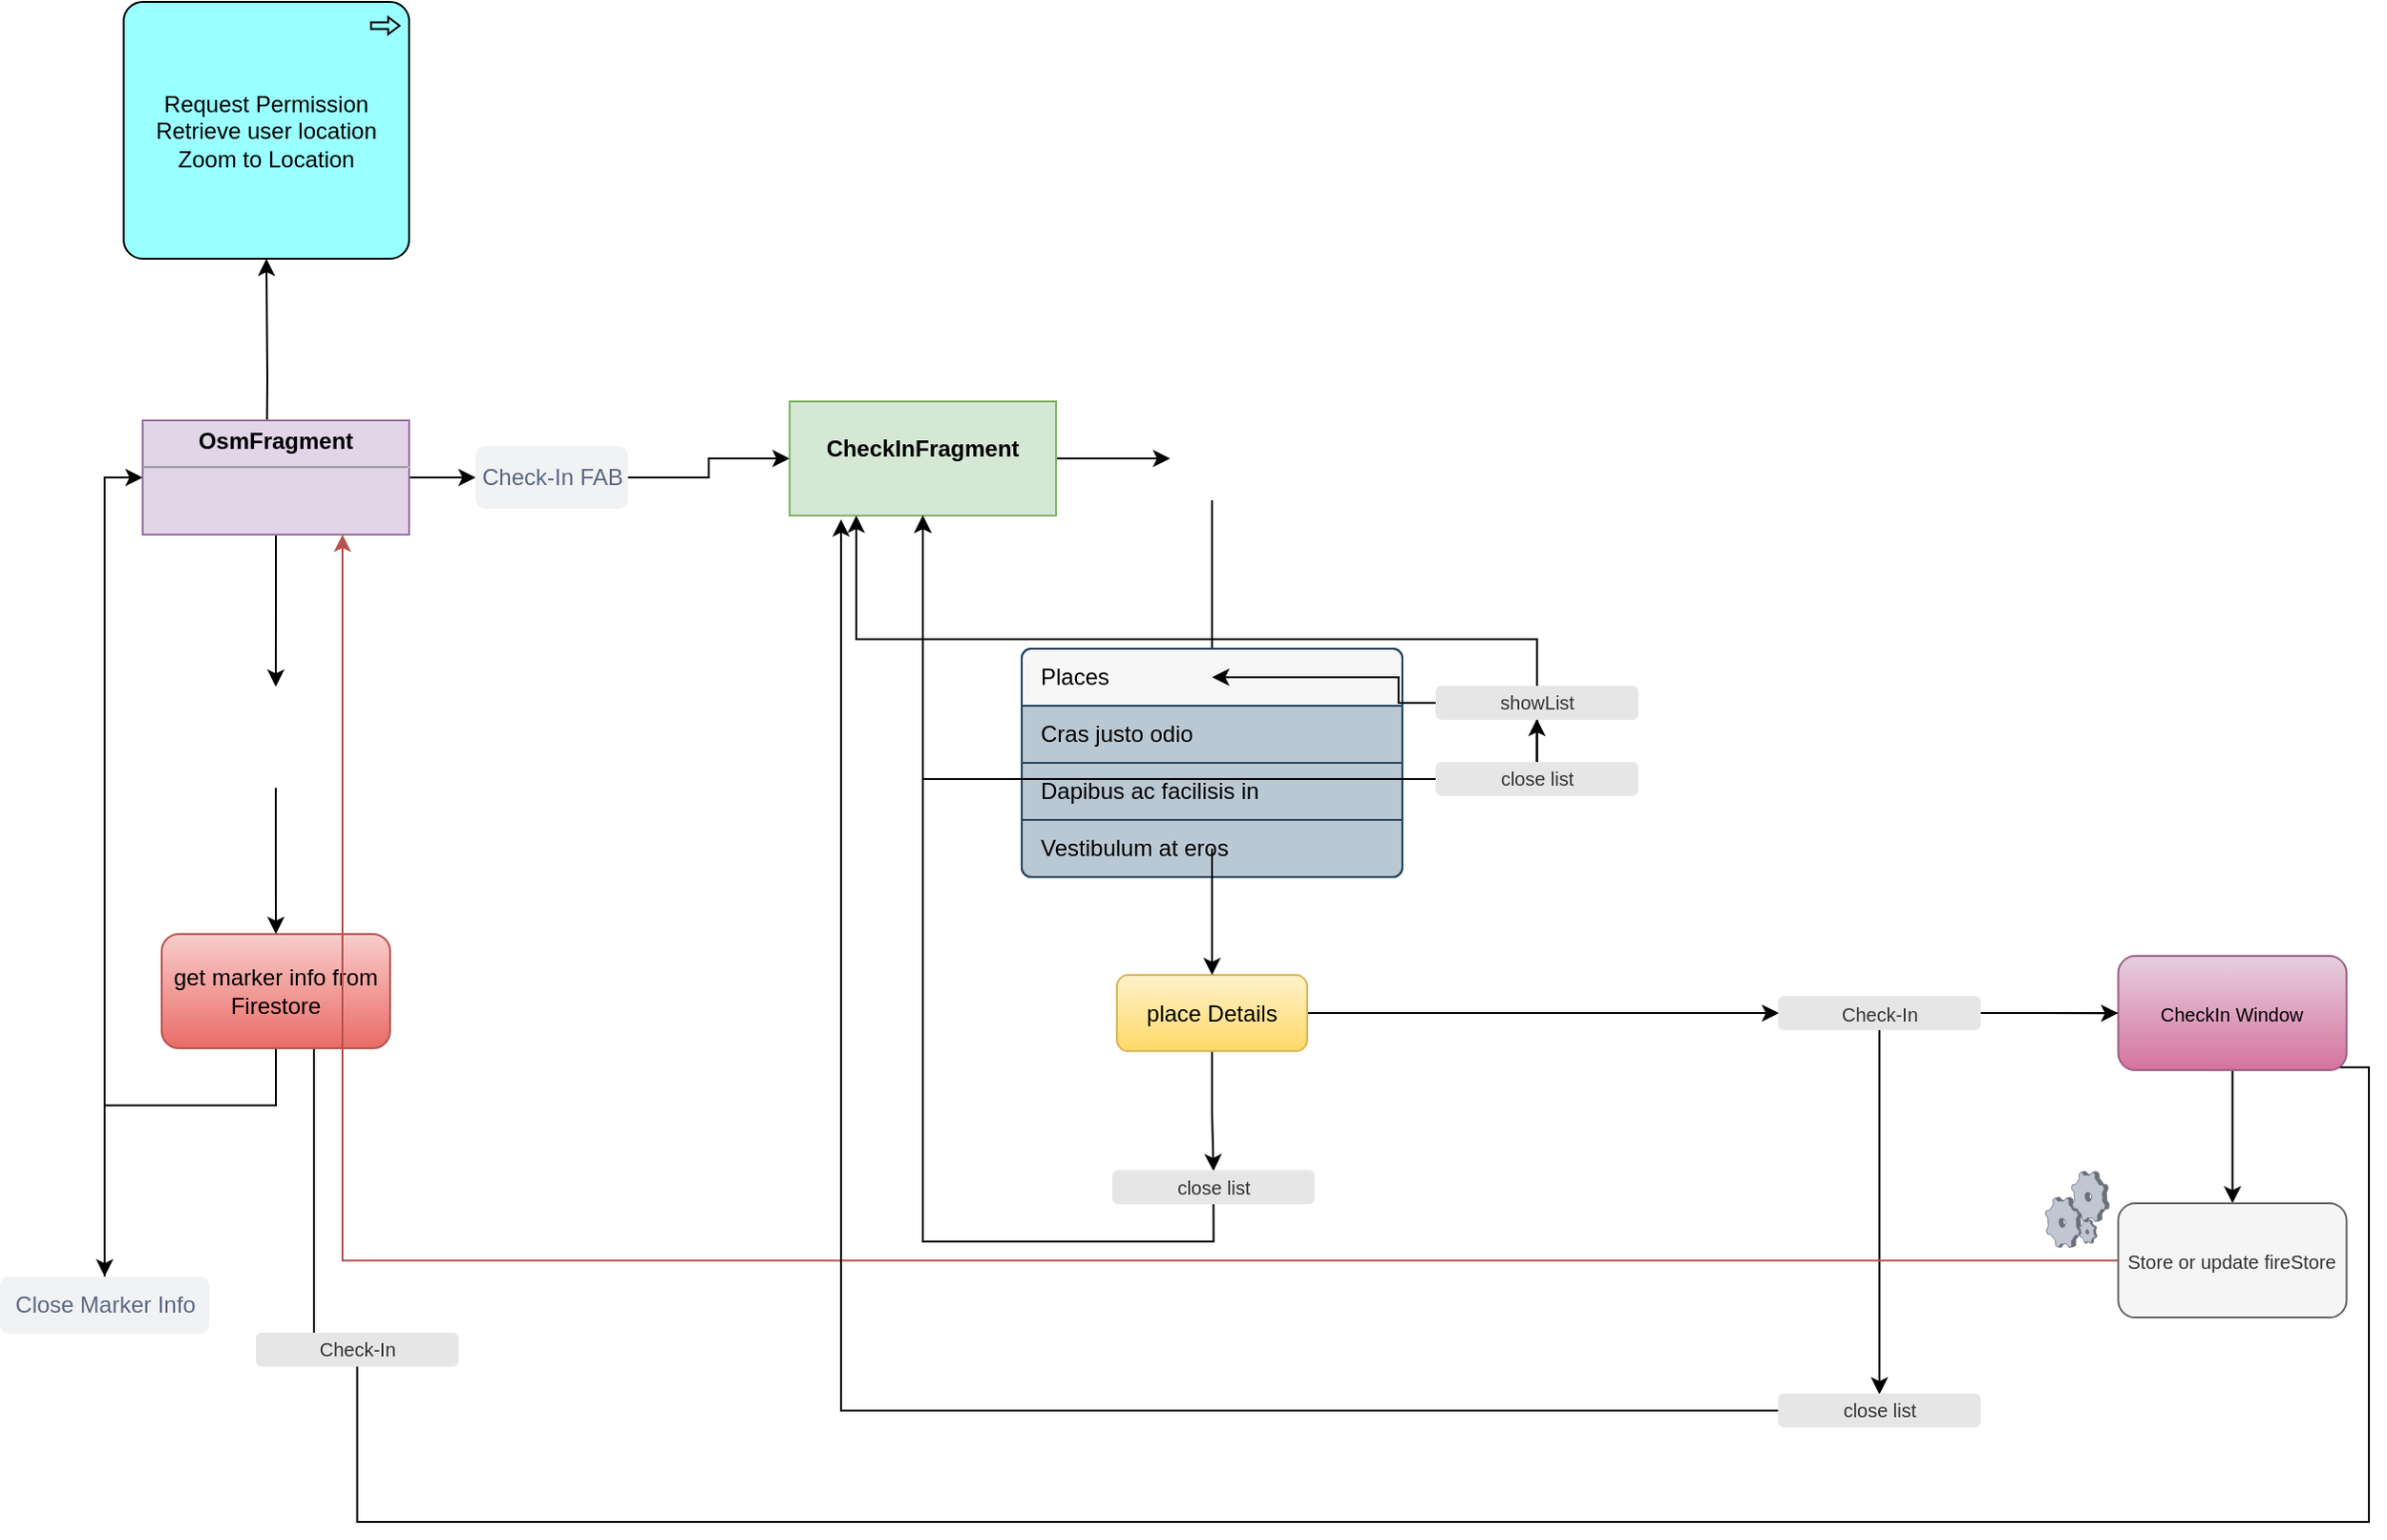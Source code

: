 <mxfile version="17.1.3" type="device"><diagram id="_lmeZZLspBwd3spp4cEK" name="Page-1"><mxGraphModel dx="1426" dy="1925" grid="1" gridSize="10" guides="1" tooltips="1" connect="1" arrows="1" fold="1" page="1" pageScale="1" pageWidth="850" pageHeight="1100" math="0" shadow="0"><root><mxCell id="0"/><mxCell id="1" parent="0"/><mxCell id="gvYZTIU8k__R8c2Mp25j-54" style="edgeStyle=orthogonalEdgeStyle;rounded=0;orthogonalLoop=1;jettySize=auto;html=1;entryX=0.436;entryY=0.059;entryDx=0;entryDy=0;entryPerimeter=0;" edge="1" parent="1" source="gvYZTIU8k__R8c2Mp25j-26" target="gvYZTIU8k__R8c2Mp25j-130"><mxGeometry relative="1" as="geometry"><mxPoint x="365" y="410" as="targetPoint"/><Array as="points"><mxPoint x="300" y="526"/><mxPoint x="316" y="526"/></Array></mxGeometry></mxCell><mxCell id="gvYZTIU8k__R8c2Mp25j-83" style="edgeStyle=orthogonalEdgeStyle;rounded=0;orthogonalLoop=1;jettySize=auto;html=1;entryX=0.5;entryY=0;entryDx=0;entryDy=0;" edge="1" parent="1" source="gvYZTIU8k__R8c2Mp25j-26" target="gvYZTIU8k__R8c2Mp25j-79"><mxGeometry relative="1" as="geometry"><Array as="points"><mxPoint x="280" y="390"/><mxPoint x="190" y="390"/></Array></mxGeometry></mxCell><mxCell id="gvYZTIU8k__R8c2Mp25j-26" value="get marker info from Firestore" style="whiteSpace=wrap;html=1;rounded=1;fillColor=#f8cecc;strokeColor=#b85450;gradientColor=#ea6b66;" vertex="1" parent="1"><mxGeometry x="220" y="300" width="120" height="60" as="geometry"/></mxCell><mxCell id="gvYZTIU8k__R8c2Mp25j-113" style="edgeStyle=orthogonalEdgeStyle;rounded=0;orthogonalLoop=1;jettySize=auto;html=1;entryX=0;entryY=0.5;entryDx=0;entryDy=0;" edge="1" parent="1" source="gvYZTIU8k__R8c2Mp25j-37" target="gvYZTIU8k__R8c2Mp25j-112"><mxGeometry relative="1" as="geometry"/></mxCell><mxCell id="gvYZTIU8k__R8c2Mp25j-134" style="edgeStyle=orthogonalEdgeStyle;rounded=0;orthogonalLoop=1;jettySize=auto;html=1;entryX=0.5;entryY=0;entryDx=0;entryDy=0;" edge="1" parent="1" source="gvYZTIU8k__R8c2Mp25j-37" target="gvYZTIU8k__R8c2Mp25j-106"><mxGeometry relative="1" as="geometry"/></mxCell><mxCell id="gvYZTIU8k__R8c2Mp25j-37" value="place Details" style="whiteSpace=wrap;html=1;rounded=1;glass=0;strokeWidth=1;shadow=0;fillColor=#fff2cc;gradientColor=#ffd966;strokeColor=#d6b656;" vertex="1" parent="1"><mxGeometry x="722" y="321.56" width="100" height="40" as="geometry"/></mxCell><mxCell id="gvYZTIU8k__R8c2Mp25j-71" style="edgeStyle=orthogonalEdgeStyle;rounded=0;orthogonalLoop=1;jettySize=auto;html=1;entryX=0;entryY=0.5;entryDx=0;entryDy=0;" edge="1" parent="1" source="gvYZTIU8k__R8c2Mp25j-79" target="gvYZTIU8k__R8c2Mp25j-70"><mxGeometry relative="1" as="geometry"><mxPoint x="190" y="410" as="sourcePoint"/></mxGeometry></mxCell><mxCell id="gvYZTIU8k__R8c2Mp25j-46" style="edgeStyle=orthogonalEdgeStyle;rounded=0;orthogonalLoop=1;jettySize=auto;html=1;" edge="1" parent="1" target="gvYZTIU8k__R8c2Mp25j-44"><mxGeometry relative="1" as="geometry"><mxPoint x="275" y="70" as="sourcePoint"/></mxGeometry></mxCell><mxCell id="gvYZTIU8k__R8c2Mp25j-44" value="Request Permission&lt;br&gt;Retrieve user location&lt;br&gt;Zoom to Location" style="html=1;outlineConnect=0;whiteSpace=wrap;fillColor=#99ffff;shape=mxgraph.archimate3.application;appType=proc;archiType=rounded;" vertex="1" parent="1"><mxGeometry x="200" y="-190" width="150" height="135" as="geometry"/></mxCell><mxCell id="gvYZTIU8k__R8c2Mp25j-128" style="edgeStyle=orthogonalEdgeStyle;rounded=0;orthogonalLoop=1;jettySize=auto;html=1;entryX=0.598;entryY=0.5;entryDx=0;entryDy=0;entryPerimeter=0;" edge="1" parent="1" source="gvYZTIU8k__R8c2Mp25j-130" target="gvYZTIU8k__R8c2Mp25j-122"><mxGeometry relative="1" as="geometry"><mxPoint x="425" y="450" as="sourcePoint"/><Array as="points"><mxPoint x="1380" y="609"/><mxPoint x="1380" y="370"/></Array></mxGeometry></mxCell><mxCell id="gvYZTIU8k__R8c2Mp25j-73" style="edgeStyle=orthogonalEdgeStyle;rounded=0;orthogonalLoop=1;jettySize=auto;html=1;entryX=0;entryY=0.5;entryDx=0;entryDy=0;" edge="1" parent="1" source="gvYZTIU8k__R8c2Mp25j-70" target="gvYZTIU8k__R8c2Mp25j-77"><mxGeometry relative="1" as="geometry"><mxPoint x="450" y="90" as="targetPoint"/></mxGeometry></mxCell><mxCell id="gvYZTIU8k__R8c2Mp25j-119" value="" style="edgeStyle=orthogonalEdgeStyle;rounded=0;orthogonalLoop=1;jettySize=auto;html=1;" edge="1" parent="1" source="gvYZTIU8k__R8c2Mp25j-70" target="gvYZTIU8k__R8c2Mp25j-81"><mxGeometry relative="1" as="geometry"/></mxCell><mxCell id="gvYZTIU8k__R8c2Mp25j-70" value="&lt;p style=&quot;margin: 0px ; margin-top: 4px ; text-align: center&quot;&gt;&lt;b&gt;OsmFragment&lt;/b&gt;&lt;/p&gt;&lt;hr size=&quot;1&quot;&gt;&lt;div style=&quot;height: 2px&quot;&gt;&lt;/div&gt;" style="verticalAlign=top;align=left;overflow=fill;fontSize=12;fontFamily=Helvetica;html=1;fillColor=#e1d5e7;strokeColor=#9673a6;" vertex="1" parent="1"><mxGeometry x="210" y="30" width="140" height="60" as="geometry"/></mxCell><mxCell id="gvYZTIU8k__R8c2Mp25j-88" style="edgeStyle=orthogonalEdgeStyle;rounded=0;orthogonalLoop=1;jettySize=auto;html=1;entryX=0;entryY=0.5;entryDx=0;entryDy=0;" edge="1" parent="1" source="gvYZTIU8k__R8c2Mp25j-77" target="gvYZTIU8k__R8c2Mp25j-87"><mxGeometry relative="1" as="geometry"/></mxCell><mxCell id="gvYZTIU8k__R8c2Mp25j-77" value="Check-In FAB" style="rounded=1;align=center;fillColor=#F1F2F4;strokeColor=none;html=1;fontColor=#596780;fontSize=12" vertex="1" parent="1"><mxGeometry x="385" y="43.5" width="80" height="33" as="geometry"/></mxCell><mxCell id="gvYZTIU8k__R8c2Mp25j-79" value="Close Marker Info" style="rounded=1;align=center;fillColor=#F1F2F4;strokeColor=none;html=1;fontColor=#596780;fontSize=12" vertex="1" parent="1"><mxGeometry x="135" y="480" width="110" height="30" as="geometry"/></mxCell><mxCell id="gvYZTIU8k__R8c2Mp25j-118" value="" style="edgeStyle=orthogonalEdgeStyle;rounded=0;orthogonalLoop=1;jettySize=auto;html=1;" edge="1" parent="1" source="gvYZTIU8k__R8c2Mp25j-81" target="gvYZTIU8k__R8c2Mp25j-26"><mxGeometry relative="1" as="geometry"/></mxCell><mxCell id="gvYZTIU8k__R8c2Mp25j-81" value="" style="shape=image;html=1;verticalAlign=top;verticalLabelPosition=bottom;labelBackgroundColor=#ffffff;imageAspect=0;aspect=fixed;image=https://cdn4.iconfinder.com/data/icons/evil-icons-user-interface/64/location-128.png" vertex="1" parent="1"><mxGeometry x="253.44" y="170" width="53.12" height="53.12" as="geometry"/></mxCell><mxCell id="gvYZTIU8k__R8c2Mp25j-89" style="edgeStyle=orthogonalEdgeStyle;rounded=0;orthogonalLoop=1;jettySize=auto;html=1;" edge="1" parent="1" source="gvYZTIU8k__R8c2Mp25j-87" target="gvYZTIU8k__R8c2Mp25j-90"><mxGeometry relative="1" as="geometry"><mxPoint x="760" y="100" as="targetPoint"/></mxGeometry></mxCell><mxCell id="gvYZTIU8k__R8c2Mp25j-87" value="&lt;p style=&quot;margin: 0px ; margin-top: 4px ; text-align: center&quot;&gt;&lt;br&gt;&lt;b&gt;CheckInFragment&lt;/b&gt;&lt;/p&gt;" style="verticalAlign=top;align=left;overflow=fill;fontSize=12;fontFamily=Helvetica;html=1;fillColor=#d5e8d4;strokeColor=#82b366;" vertex="1" parent="1"><mxGeometry x="550" y="20" width="140" height="60" as="geometry"/></mxCell><mxCell id="gvYZTIU8k__R8c2Mp25j-97" style="edgeStyle=orthogonalEdgeStyle;rounded=0;orthogonalLoop=1;jettySize=auto;html=1;" edge="1" parent="1" source="gvYZTIU8k__R8c2Mp25j-90" target="gvYZTIU8k__R8c2Mp25j-93"><mxGeometry relative="1" as="geometry"/></mxCell><mxCell id="gvYZTIU8k__R8c2Mp25j-90" value="" style="shape=image;html=1;verticalAlign=top;verticalLabelPosition=bottom;labelBackgroundColor=#ffffff;imageAspect=0;aspect=fixed;image=https://cdn0.iconfinder.com/data/icons/google-material-design-3-0/48/ic_input_48px-128.png" vertex="1" parent="1"><mxGeometry x="750" y="28" width="44" height="44" as="geometry"/></mxCell><mxCell id="gvYZTIU8k__R8c2Mp25j-92" value="" style="html=1;shadow=0;dashed=0;shape=mxgraph.bootstrap.rrect;rSize=5;strokeColor=#23445d;html=1;whiteSpace=wrap;fillColor=#bac8d3;" vertex="1" parent="1"><mxGeometry x="672" y="150" width="200" height="120" as="geometry"/></mxCell><mxCell id="gvYZTIU8k__R8c2Mp25j-93" value="Places" style="html=1;shadow=0;dashed=0;shape=mxgraph.bootstrap.topButton;strokeColor=inherit;fillColor=#F7F7F7;rSize=5;perimeter=none;whiteSpace=wrap;resizeWidth=1;align=left;spacing=10;" vertex="1" parent="gvYZTIU8k__R8c2Mp25j-92"><mxGeometry width="200" height="30" relative="1" as="geometry"/></mxCell><mxCell id="gvYZTIU8k__R8c2Mp25j-94" value="Cras justo odio" style="strokeColor=inherit;fillColor=inherit;gradientColor=inherit;fontColor=inherit;html=1;shadow=0;dashed=0;perimeter=none;whiteSpace=wrap;resizeWidth=1;align=left;spacing=10;" vertex="1" parent="gvYZTIU8k__R8c2Mp25j-92"><mxGeometry width="200" height="30" relative="1" as="geometry"><mxPoint y="30" as="offset"/></mxGeometry></mxCell><mxCell id="gvYZTIU8k__R8c2Mp25j-95" value="Dapibus ac facilisis in" style="strokeColor=inherit;fillColor=inherit;gradientColor=inherit;fontColor=inherit;html=1;shadow=0;dashed=0;perimeter=none;whiteSpace=wrap;resizeWidth=1;align=left;spacing=10;" vertex="1" parent="gvYZTIU8k__R8c2Mp25j-92"><mxGeometry width="200" height="30" relative="1" as="geometry"><mxPoint y="60" as="offset"/></mxGeometry></mxCell><mxCell id="gvYZTIU8k__R8c2Mp25j-96" value="Vestibulum at eros" style="strokeColor=inherit;fillColor=inherit;gradientColor=inherit;fontColor=inherit;html=1;shadow=0;dashed=0;shape=mxgraph.bootstrap.bottomButton;rSize=5;perimeter=none;whiteSpace=wrap;resizeWidth=1;resizeHeight=0;align=left;spacing=10;" vertex="1" parent="gvYZTIU8k__R8c2Mp25j-92"><mxGeometry y="1" width="200" height="30" relative="1" as="geometry"><mxPoint y="-30" as="offset"/></mxGeometry></mxCell><mxCell id="gvYZTIU8k__R8c2Mp25j-133" style="edgeStyle=orthogonalEdgeStyle;rounded=0;orthogonalLoop=1;jettySize=auto;html=1;" edge="1" parent="gvYZTIU8k__R8c2Mp25j-92" source="gvYZTIU8k__R8c2Mp25j-96" target="gvYZTIU8k__R8c2Mp25j-37"><mxGeometry relative="1" as="geometry"/></mxCell><mxCell id="gvYZTIU8k__R8c2Mp25j-104" style="edgeStyle=orthogonalEdgeStyle;rounded=0;orthogonalLoop=1;jettySize=auto;html=1;exitX=0.5;exitY=0;exitDx=0;exitDy=0;entryX=0.25;entryY=1;entryDx=0;entryDy=0;" edge="1" parent="1" source="gvYZTIU8k__R8c2Mp25j-102" target="gvYZTIU8k__R8c2Mp25j-87"><mxGeometry relative="1" as="geometry"/></mxCell><mxCell id="gvYZTIU8k__R8c2Mp25j-139" value="" style="edgeStyle=orthogonalEdgeStyle;rounded=0;orthogonalLoop=1;jettySize=auto;html=1;" edge="1" parent="1" source="gvYZTIU8k__R8c2Mp25j-102" target="gvYZTIU8k__R8c2Mp25j-138"><mxGeometry relative="1" as="geometry"/></mxCell><mxCell id="gvYZTIU8k__R8c2Mp25j-142" style="edgeStyle=orthogonalEdgeStyle;rounded=0;orthogonalLoop=1;jettySize=auto;html=1;" edge="1" parent="1" source="gvYZTIU8k__R8c2Mp25j-102" target="gvYZTIU8k__R8c2Mp25j-87"><mxGeometry relative="1" as="geometry"/></mxCell><mxCell id="gvYZTIU8k__R8c2Mp25j-102" value="close list" style="rounded=1;html=1;shadow=0;dashed=0;whiteSpace=wrap;fontSize=10;fillColor=#E6E6E6;align=center;strokeColor=#E6E6E6;fontColor=#333333;" vertex="1" parent="1"><mxGeometry x="890" y="210" width="105.5" height="16.88" as="geometry"/></mxCell><mxCell id="gvYZTIU8k__R8c2Mp25j-108" style="edgeStyle=orthogonalEdgeStyle;rounded=0;orthogonalLoop=1;jettySize=auto;html=1;exitX=0.5;exitY=1;exitDx=0;exitDy=0;" edge="1" parent="1" source="gvYZTIU8k__R8c2Mp25j-106" target="gvYZTIU8k__R8c2Mp25j-87"><mxGeometry relative="1" as="geometry"/></mxCell><mxCell id="gvYZTIU8k__R8c2Mp25j-106" value="close list" style="rounded=1;html=1;shadow=0;dashed=0;whiteSpace=wrap;fontSize=10;fillColor=#E6E6E6;align=center;strokeColor=#E6E6E6;fontColor=#333333;" vertex="1" parent="1"><mxGeometry x="720" y="424.68" width="105.5" height="16.88" as="geometry"/></mxCell><mxCell id="gvYZTIU8k__R8c2Mp25j-116" value="" style="edgeStyle=orthogonalEdgeStyle;rounded=0;orthogonalLoop=1;jettySize=auto;html=1;" edge="1" parent="1" source="gvYZTIU8k__R8c2Mp25j-112" target="gvYZTIU8k__R8c2Mp25j-115"><mxGeometry relative="1" as="geometry"/></mxCell><mxCell id="gvYZTIU8k__R8c2Mp25j-123" value="" style="edgeStyle=orthogonalEdgeStyle;rounded=0;orthogonalLoop=1;jettySize=auto;html=1;" edge="1" parent="1" source="gvYZTIU8k__R8c2Mp25j-112" target="gvYZTIU8k__R8c2Mp25j-122"><mxGeometry relative="1" as="geometry"/></mxCell><mxCell id="gvYZTIU8k__R8c2Mp25j-125" value="" style="edgeStyle=orthogonalEdgeStyle;rounded=0;orthogonalLoop=1;jettySize=auto;html=1;" edge="1" parent="1" source="gvYZTIU8k__R8c2Mp25j-112" target="gvYZTIU8k__R8c2Mp25j-124"><mxGeometry relative="1" as="geometry"/></mxCell><mxCell id="gvYZTIU8k__R8c2Mp25j-112" value="Check-In" style="rounded=1;html=1;shadow=0;dashed=0;whiteSpace=wrap;fontSize=10;fillColor=#E6E6E6;align=center;strokeColor=#E6E6E6;fontColor=#333333;" vertex="1" parent="1"><mxGeometry x="1070" y="333.12" width="105.5" height="16.88" as="geometry"/></mxCell><mxCell id="gvYZTIU8k__R8c2Mp25j-127" style="edgeStyle=orthogonalEdgeStyle;rounded=0;orthogonalLoop=1;jettySize=auto;html=1;entryX=0.75;entryY=1;entryDx=0;entryDy=0;fillColor=#f8cecc;gradientColor=#ea6b66;strokeColor=#b85450;" edge="1" parent="1" source="gvYZTIU8k__R8c2Mp25j-115" target="gvYZTIU8k__R8c2Mp25j-70"><mxGeometry relative="1" as="geometry"/></mxCell><mxCell id="gvYZTIU8k__R8c2Mp25j-115" value="Store or update fireStore" style="whiteSpace=wrap;html=1;fontSize=10;fillColor=#f5f5f5;strokeColor=#666666;fontColor=#333333;rounded=1;shadow=0;dashed=0;" vertex="1" parent="1"><mxGeometry x="1248.25" y="441.56" width="120" height="60" as="geometry"/></mxCell><mxCell id="gvYZTIU8k__R8c2Mp25j-122" value="CheckIn Window" style="whiteSpace=wrap;html=1;fontSize=10;fillColor=#e6d0de;strokeColor=#996185;rounded=1;shadow=0;dashed=0;gradientColor=#d5739d;" vertex="1" parent="1"><mxGeometry x="1248.25" y="311.56" width="120" height="60" as="geometry"/></mxCell><mxCell id="gvYZTIU8k__R8c2Mp25j-126" style="edgeStyle=orthogonalEdgeStyle;rounded=0;orthogonalLoop=1;jettySize=auto;html=1;entryX=0.193;entryY=1.033;entryDx=0;entryDy=0;entryPerimeter=0;" edge="1" parent="1" source="gvYZTIU8k__R8c2Mp25j-124" target="gvYZTIU8k__R8c2Mp25j-87"><mxGeometry relative="1" as="geometry"/></mxCell><mxCell id="gvYZTIU8k__R8c2Mp25j-124" value="close list" style="rounded=1;html=1;shadow=0;dashed=0;whiteSpace=wrap;fontSize=10;fillColor=#E6E6E6;align=center;strokeColor=#E6E6E6;fontColor=#333333;" vertex="1" parent="1"><mxGeometry x="1070" y="542" width="105.5" height="16.88" as="geometry"/></mxCell><mxCell id="gvYZTIU8k__R8c2Mp25j-130" value="Check-In" style="rounded=1;html=1;shadow=0;dashed=0;whiteSpace=wrap;fontSize=10;fillColor=#E6E6E6;align=center;strokeColor=#E6E6E6;fontColor=#333333;" vertex="1" parent="1"><mxGeometry x="270" y="510" width="105.5" height="16.88" as="geometry"/></mxCell><mxCell id="gvYZTIU8k__R8c2Mp25j-140" style="edgeStyle=orthogonalEdgeStyle;rounded=0;orthogonalLoop=1;jettySize=auto;html=1;" edge="1" parent="1" source="gvYZTIU8k__R8c2Mp25j-138" target="gvYZTIU8k__R8c2Mp25j-93"><mxGeometry relative="1" as="geometry"/></mxCell><mxCell id="gvYZTIU8k__R8c2Mp25j-138" value="showList" style="rounded=1;html=1;shadow=0;dashed=0;whiteSpace=wrap;fontSize=10;fillColor=#E6E6E6;align=center;strokeColor=#E6E6E6;fontColor=#333333;" vertex="1" parent="1"><mxGeometry x="890" y="170" width="105.5" height="16.88" as="geometry"/></mxCell><mxCell id="gvYZTIU8k__R8c2Mp25j-143" value="" style="verticalLabelPosition=bottom;sketch=0;aspect=fixed;html=1;verticalAlign=top;strokeColor=none;align=center;outlineConnect=0;shape=mxgraph.citrix.process;" vertex="1" parent="1"><mxGeometry x="1210" y="424.68" width="33.55" height="40" as="geometry"/></mxCell></root></mxGraphModel></diagram></mxfile>